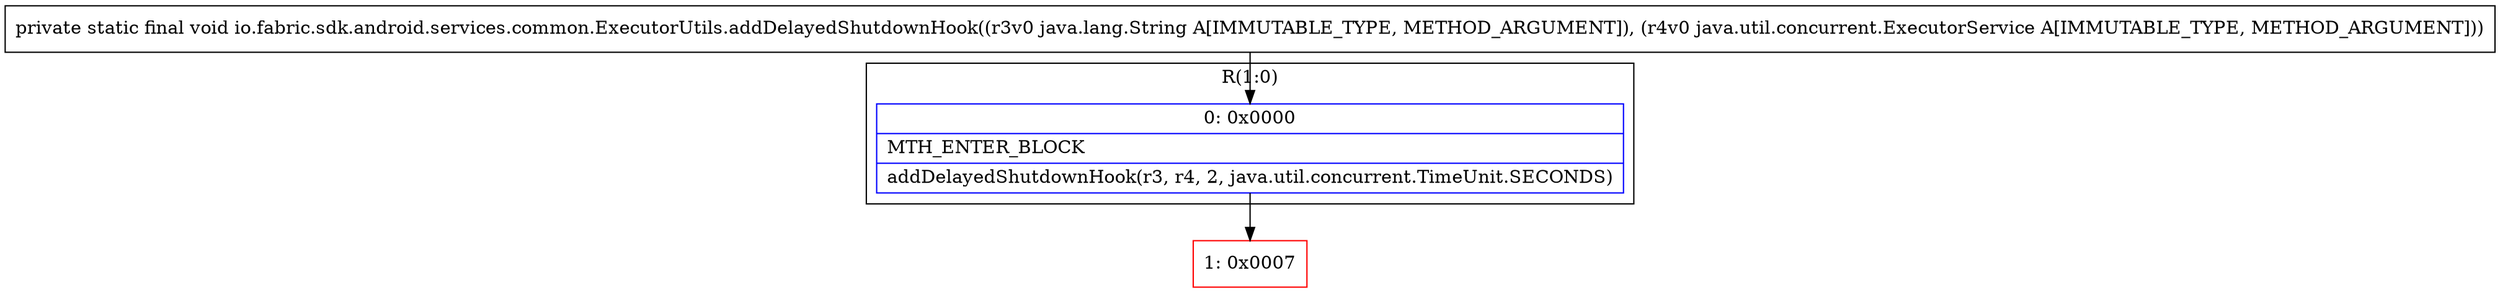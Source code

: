 digraph "CFG forio.fabric.sdk.android.services.common.ExecutorUtils.addDelayedShutdownHook(Ljava\/lang\/String;Ljava\/util\/concurrent\/ExecutorService;)V" {
subgraph cluster_Region_826741327 {
label = "R(1:0)";
node [shape=record,color=blue];
Node_0 [shape=record,label="{0\:\ 0x0000|MTH_ENTER_BLOCK\l|addDelayedShutdownHook(r3, r4, 2, java.util.concurrent.TimeUnit.SECONDS)\l}"];
}
Node_1 [shape=record,color=red,label="{1\:\ 0x0007}"];
MethodNode[shape=record,label="{private static final void io.fabric.sdk.android.services.common.ExecutorUtils.addDelayedShutdownHook((r3v0 java.lang.String A[IMMUTABLE_TYPE, METHOD_ARGUMENT]), (r4v0 java.util.concurrent.ExecutorService A[IMMUTABLE_TYPE, METHOD_ARGUMENT])) }"];
MethodNode -> Node_0;
Node_0 -> Node_1;
}

